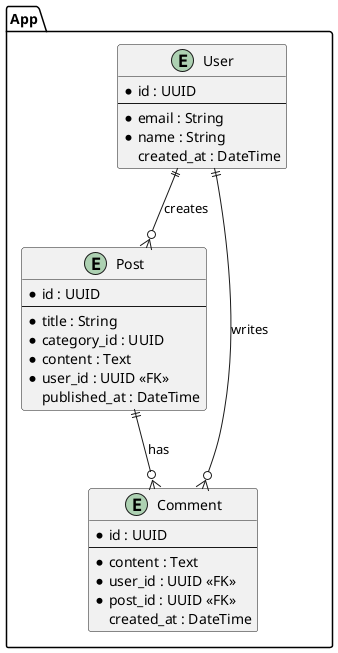 @startuml
package App as App {
  entity User {
    * id : UUID
    --
    * email : String
    * name : String
    created_at : DateTime
  }

  entity Post {
    * id : UUID
    --
    * title : String
    * category_id : UUID
    * content : Text
    * user_id : UUID <<FK>>
    published_at : DateTime
  }

  entity Comment {
    * id : UUID
    --
    * content : Text
    * user_id : UUID <<FK>>
    * post_id : UUID <<FK>>
    created_at : DateTime
  }

  User ||--o{ Post : "creates"
  User ||--o{ Comment : "writes"
  Post ||--o{ Comment : "has"
}
@enduml
